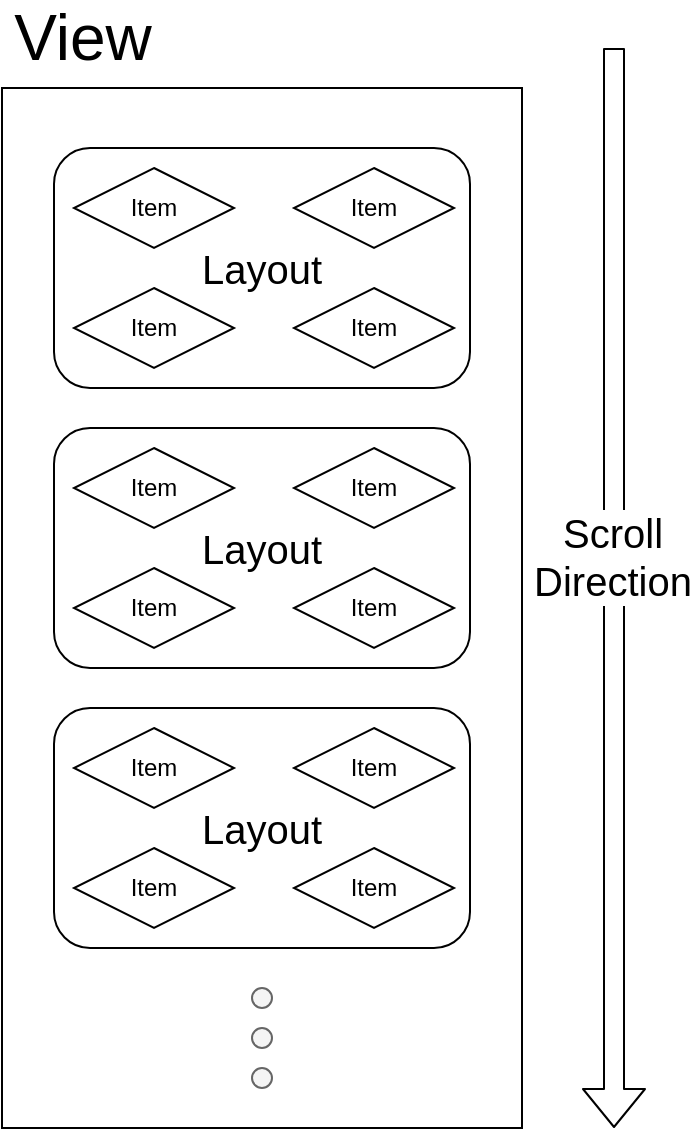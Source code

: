 <mxfile version="14.3.2" type="github">
  <diagram id="Ey52cyQhJORx0A6IA45z" name="Page-1">
    <mxGraphModel dx="1755" dy="840" grid="1" gridSize="10" guides="1" tooltips="1" connect="1" arrows="1" fold="1" page="1" pageScale="1" pageWidth="827" pageHeight="1169" math="0" shadow="0">
      <root>
        <mxCell id="0" />
        <mxCell id="1" parent="0" />
        <mxCell id="GVL7jHg9A317HGDI8Kaq-1" value="" style="whiteSpace=wrap;html=1;" parent="1" vertex="1">
          <mxGeometry x="284" y="70" width="260" height="520" as="geometry" />
        </mxCell>
        <mxCell id="GVL7jHg9A317HGDI8Kaq-9" value="" style="shape=flexArrow;endArrow=classic;html=1;" parent="1" edge="1">
          <mxGeometry width="50" height="50" relative="1" as="geometry">
            <mxPoint x="590" y="50" as="sourcePoint" />
            <mxPoint x="590" y="590" as="targetPoint" />
          </mxGeometry>
        </mxCell>
        <mxCell id="GVL7jHg9A317HGDI8Kaq-10" value="&lt;div style=&quot;font-size: 20px&quot;&gt;&lt;font style=&quot;font-size: 20px&quot;&gt;&lt;font style=&quot;font-size: 20px&quot;&gt;Scroll &lt;/font&gt;&lt;br&gt;&lt;/font&gt;&lt;/div&gt;&lt;div&gt;&lt;font style=&quot;font-size: 20px&quot;&gt;Direction&lt;/font&gt;&lt;/div&gt;" style="edgeLabel;html=1;align=center;verticalAlign=middle;resizable=0;points=[];" parent="GVL7jHg9A317HGDI8Kaq-9" vertex="1" connectable="0">
          <mxGeometry x="-0.059" y="-1" relative="1" as="geometry">
            <mxPoint as="offset" />
          </mxGeometry>
        </mxCell>
        <mxCell id="GVL7jHg9A317HGDI8Kaq-19" value="" style="group" parent="1" vertex="1" connectable="0">
          <mxGeometry x="310" y="100" width="208" height="120" as="geometry" />
        </mxCell>
        <mxCell id="GVL7jHg9A317HGDI8Kaq-4" value="&lt;div style=&quot;font-size: 20px&quot;&gt;&lt;font style=&quot;font-size: 20px&quot;&gt;Layout&lt;/font&gt;&lt;/div&gt;" style="rounded=1;whiteSpace=wrap;html=1;" parent="GVL7jHg9A317HGDI8Kaq-19" vertex="1">
          <mxGeometry width="208" height="120" as="geometry" />
        </mxCell>
        <mxCell id="GVL7jHg9A317HGDI8Kaq-15" value="Item" style="rhombus;whiteSpace=wrap;html=1;" parent="GVL7jHg9A317HGDI8Kaq-19" vertex="1">
          <mxGeometry x="10" y="10" width="80" height="40" as="geometry" />
        </mxCell>
        <mxCell id="GVL7jHg9A317HGDI8Kaq-16" value="Item" style="rhombus;whiteSpace=wrap;html=1;" parent="GVL7jHg9A317HGDI8Kaq-19" vertex="1">
          <mxGeometry x="120" y="10" width="80" height="40" as="geometry" />
        </mxCell>
        <mxCell id="GVL7jHg9A317HGDI8Kaq-17" value="Item" style="rhombus;whiteSpace=wrap;html=1;" parent="GVL7jHg9A317HGDI8Kaq-19" vertex="1">
          <mxGeometry x="120" y="70" width="80" height="40" as="geometry" />
        </mxCell>
        <mxCell id="GVL7jHg9A317HGDI8Kaq-18" value="Item" style="rhombus;whiteSpace=wrap;html=1;" parent="GVL7jHg9A317HGDI8Kaq-19" vertex="1">
          <mxGeometry x="10" y="70" width="80" height="40" as="geometry" />
        </mxCell>
        <mxCell id="GVL7jHg9A317HGDI8Kaq-20" value="" style="group" parent="1" vertex="1" connectable="0">
          <mxGeometry x="310" y="240" width="208" height="120" as="geometry" />
        </mxCell>
        <mxCell id="GVL7jHg9A317HGDI8Kaq-21" value="&lt;div style=&quot;font-size: 20px&quot;&gt;&lt;font style=&quot;font-size: 20px&quot;&gt;Layout&lt;/font&gt;&lt;/div&gt;" style="rounded=1;whiteSpace=wrap;html=1;" parent="GVL7jHg9A317HGDI8Kaq-20" vertex="1">
          <mxGeometry width="208" height="120" as="geometry" />
        </mxCell>
        <mxCell id="GVL7jHg9A317HGDI8Kaq-22" value="Item" style="rhombus;whiteSpace=wrap;html=1;" parent="GVL7jHg9A317HGDI8Kaq-20" vertex="1">
          <mxGeometry x="10" y="10" width="80" height="40" as="geometry" />
        </mxCell>
        <mxCell id="GVL7jHg9A317HGDI8Kaq-23" value="Item" style="rhombus;whiteSpace=wrap;html=1;" parent="GVL7jHg9A317HGDI8Kaq-20" vertex="1">
          <mxGeometry x="120" y="10" width="80" height="40" as="geometry" />
        </mxCell>
        <mxCell id="GVL7jHg9A317HGDI8Kaq-24" value="Item" style="rhombus;whiteSpace=wrap;html=1;" parent="GVL7jHg9A317HGDI8Kaq-20" vertex="1">
          <mxGeometry x="120" y="70" width="80" height="40" as="geometry" />
        </mxCell>
        <mxCell id="GVL7jHg9A317HGDI8Kaq-25" value="Item" style="rhombus;whiteSpace=wrap;html=1;" parent="GVL7jHg9A317HGDI8Kaq-20" vertex="1">
          <mxGeometry x="10" y="70" width="80" height="40" as="geometry" />
        </mxCell>
        <mxCell id="GVL7jHg9A317HGDI8Kaq-26" value="" style="group" parent="1" vertex="1" connectable="0">
          <mxGeometry x="310" y="380" width="208" height="120" as="geometry" />
        </mxCell>
        <mxCell id="GVL7jHg9A317HGDI8Kaq-27" value="&lt;div style=&quot;font-size: 20px&quot;&gt;&lt;font style=&quot;font-size: 20px&quot;&gt;Layout&lt;/font&gt;&lt;/div&gt;" style="rounded=1;whiteSpace=wrap;html=1;" parent="GVL7jHg9A317HGDI8Kaq-26" vertex="1">
          <mxGeometry width="208" height="120" as="geometry" />
        </mxCell>
        <mxCell id="GVL7jHg9A317HGDI8Kaq-28" value="Item" style="rhombus;whiteSpace=wrap;html=1;" parent="GVL7jHg9A317HGDI8Kaq-26" vertex="1">
          <mxGeometry x="10" y="10" width="80" height="40" as="geometry" />
        </mxCell>
        <mxCell id="GVL7jHg9A317HGDI8Kaq-29" value="Item" style="rhombus;whiteSpace=wrap;html=1;" parent="GVL7jHg9A317HGDI8Kaq-26" vertex="1">
          <mxGeometry x="120" y="10" width="80" height="40" as="geometry" />
        </mxCell>
        <mxCell id="GVL7jHg9A317HGDI8Kaq-30" value="Item" style="rhombus;whiteSpace=wrap;html=1;" parent="GVL7jHg9A317HGDI8Kaq-26" vertex="1">
          <mxGeometry x="120" y="70" width="80" height="40" as="geometry" />
        </mxCell>
        <mxCell id="GVL7jHg9A317HGDI8Kaq-31" value="Item" style="rhombus;whiteSpace=wrap;html=1;" parent="GVL7jHg9A317HGDI8Kaq-26" vertex="1">
          <mxGeometry x="10" y="70" width="80" height="40" as="geometry" />
        </mxCell>
        <mxCell id="GVL7jHg9A317HGDI8Kaq-39" value="" style="ellipse;whiteSpace=wrap;html=1;aspect=fixed;fillColor=#f5f5f5;strokeColor=#666666;fontColor=#333333;" parent="1" vertex="1">
          <mxGeometry x="409" y="540" width="10" height="10" as="geometry" />
        </mxCell>
        <mxCell id="GVL7jHg9A317HGDI8Kaq-40" value="" style="ellipse;whiteSpace=wrap;html=1;aspect=fixed;fillColor=#f5f5f5;strokeColor=#666666;fontColor=#333333;" parent="1" vertex="1">
          <mxGeometry x="409" y="560" width="10" height="10" as="geometry" />
        </mxCell>
        <mxCell id="GVL7jHg9A317HGDI8Kaq-41" value="" style="ellipse;whiteSpace=wrap;html=1;aspect=fixed;fillColor=#f5f5f5;strokeColor=#666666;fontColor=#333333;" parent="1" vertex="1">
          <mxGeometry x="409" y="520" width="10" height="10" as="geometry" />
        </mxCell>
        <mxCell id="wLXFj1Sc-MDZePs78UrJ-1" value="&lt;font style=&quot;font-size: 32px&quot;&gt;View&lt;/font&gt;" style="text;html=1;align=center;verticalAlign=middle;resizable=0;points=[];autosize=1;" vertex="1" parent="1">
          <mxGeometry x="284" y="30" width="80" height="30" as="geometry" />
        </mxCell>
      </root>
    </mxGraphModel>
  </diagram>
</mxfile>
